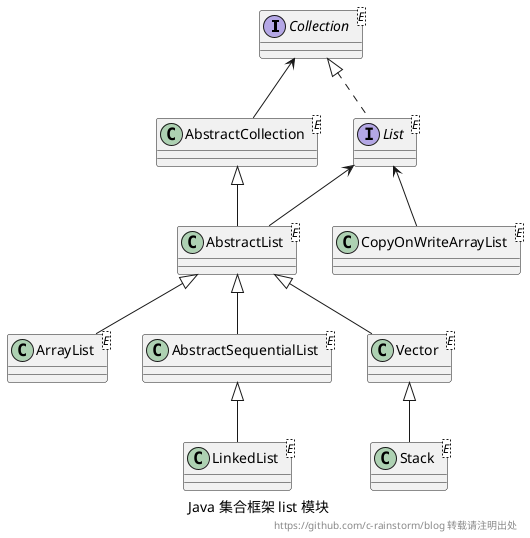 @startuml java-collection-framework-list

interface Collection<E>
    class AbstractCollection<E>
    interface List<E>
        class CopyOnWriteArrayList<E>
        class AbstractList<E>
            class ArrayList<E>
            class AbstractSequentialList<E>
                class LinkedList<E>
            class Vector<E>
                class Stack<E>

Collection <|.. List
List <-- CopyOnWriteArrayList

Collection <-- AbstractCollection
AbstractCollection <|-- AbstractList

List <-- AbstractList
AbstractList <|-- Vector
Vector <|-- Stack
AbstractList <|-- ArrayList
AbstractList <|-- AbstractSequentialList
AbstractSequentialList <|-- LinkedList


caption Java 集合框架 list 模块

right footer https://github.com/c-rainstorm/blog 转载请注明出处

@enduml
